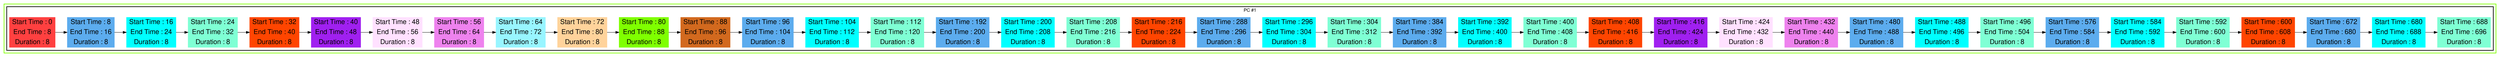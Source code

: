 digraph G {

fontname="Helvetica,Arial,sans-serif"
node [fontname="Helvetica,Arial,sans-serif"]
edge [fontname="Helvetica,Arial,sans-serif"]
graph [rankdir = "LR"];
node [fontsize = "20" shape = "ellipse"];

    subgraph cluster_Mod_0{
        color =chartreuse
        style = bold
        subgraph cluster_0{
           node [style=filled]
           color = black


            "node34" [
               label = "Start Time : 0 | End Time : 8 | Duration : 8"
               shape = "record"
               color = brown1
            ]

            "node0" [
               label = "Start Time : 8 | End Time : 16 | Duration : 8"
               shape = "record"
               color = steelblue2
            ]

            "node8" [
               label = "Start Time : 16 | End Time : 24 | Duration : 8"
               shape = "record"
               color = aqua
            ]

            "node16" [
               label = "Start Time : 24 | End Time : 32 | Duration : 8"
               shape = "record"
               color = aquamarine
            ]

            "node24" [
               label = "Start Time : 32 | End Time : 40 | Duration : 8"
               shape = "record"
               color = orangered1
            ]

            "node28" [
               label = "Start Time : 40 | End Time : 48 | Duration : 8"
               shape = "record"
               color = x11purple
            ]

            "node30" [
               label = "Start Time : 48 | End Time : 56 | Duration : 8"
               shape = "record"
               color = thistle1
            ]

            "node32" [
               label = "Start Time : 56 | End Time : 64 | Duration : 8"
               shape = "record"
               color = violet
            ]

            "node36" [
               label = "Start Time : 64 | End Time : 72 | Duration : 8"
               shape = "record"
               color = cadetblue1
            ]

            "node35" [
               label = "Start Time : 72 | End Time : 80 | Duration : 8"
               shape = "record"
               color = burlywood1
            ]

            "node37" [
               label = "Start Time : 80 | End Time : 88 | Duration : 8"
               shape = "record"
               color = chartreuse
            ]

            "node38" [
               label = "Start Time : 88 | End Time : 96 | Duration : 8"
               shape = "record"
               color = chocolate
            ]

            "node1" [
               label = "Start Time : 96 | End Time : 104 | Duration : 8"
               shape = "record"
               color = steelblue2
            ]

            "node9" [
               label = "Start Time : 104 | End Time : 112 | Duration : 8"
               shape = "record"
               color = aqua
            ]

            "node17" [
               label = "Start Time : 112 | End Time : 120 | Duration : 8"
               shape = "record"
               color = aquamarine
            ]

            "node2" [
               label = "Start Time : 192 | End Time : 200 | Duration : 8"
               shape = "record"
               color = steelblue2
            ]

            "node10" [
               label = "Start Time : 200 | End Time : 208 | Duration : 8"
               shape = "record"
               color = aqua
            ]

            "node18" [
               label = "Start Time : 208 | End Time : 216 | Duration : 8"
               shape = "record"
               color = aquamarine
            ]

            "node25" [
               label = "Start Time : 216 | End Time : 224 | Duration : 8"
               shape = "record"
               color = orangered1
            ]

            "node3" [
               label = "Start Time : 288 | End Time : 296 | Duration : 8"
               shape = "record"
               color = steelblue2
            ]

            "node11" [
               label = "Start Time : 296 | End Time : 304 | Duration : 8"
               shape = "record"
               color = aqua
            ]

            "node19" [
               label = "Start Time : 304 | End Time : 312 | Duration : 8"
               shape = "record"
               color = aquamarine
            ]

            "node4" [
               label = "Start Time : 384 | End Time : 392 | Duration : 8"
               shape = "record"
               color = steelblue2
            ]

            "node12" [
               label = "Start Time : 392 | End Time : 400 | Duration : 8"
               shape = "record"
               color = aqua
            ]

            "node20" [
               label = "Start Time : 400 | End Time : 408 | Duration : 8"
               shape = "record"
               color = aquamarine
            ]

            "node26" [
               label = "Start Time : 408 | End Time : 416 | Duration : 8"
               shape = "record"
               color = orangered1
            ]

            "node29" [
               label = "Start Time : 416 | End Time : 424 | Duration : 8"
               shape = "record"
               color = x11purple
            ]

            "node31" [
               label = "Start Time : 424 | End Time : 432 | Duration : 8"
               shape = "record"
               color = thistle1
            ]

            "node33" [
               label = "Start Time : 432 | End Time : 440 | Duration : 8"
               shape = "record"
               color = violet
            ]

            "node5" [
               label = "Start Time : 480 | End Time : 488 | Duration : 8"
               shape = "record"
               color = steelblue2
            ]

            "node13" [
               label = "Start Time : 488 | End Time : 496 | Duration : 8"
               shape = "record"
               color = aqua
            ]

            "node21" [
               label = "Start Time : 496 | End Time : 504 | Duration : 8"
               shape = "record"
               color = aquamarine
            ]

            "node6" [
               label = "Start Time : 576 | End Time : 584 | Duration : 8"
               shape = "record"
               color = steelblue2
            ]

            "node14" [
               label = "Start Time : 584 | End Time : 592 | Duration : 8"
               shape = "record"
               color = aqua
            ]

            "node22" [
               label = "Start Time : 592 | End Time : 600 | Duration : 8"
               shape = "record"
               color = aquamarine
            ]

            "node27" [
               label = "Start Time : 600 | End Time : 608 | Duration : 8"
               shape = "record"
               color = orangered1
            ]

            "node7" [
               label = "Start Time : 672 | End Time : 680 | Duration : 8"
               shape = "record"
               color = steelblue2
            ]

            "node15" [
               label = "Start Time : 680 | End Time : 688 | Duration : 8"
               shape = "record"
               color = aqua
            ]

            "node23" [
               label = "Start Time : 688 | End Time : 696 | Duration : 8"
               shape = "record"
               color = aquamarine
            ]

            node34 -> node0 -> node8 -> node16 -> node24 -> node28 -> node30 -> node32 -> node36 -> node35 -> node37 -> node38 -> node1 -> node9 -> node17 -> node2 -> node10 -> node18 -> node25 -> node3 -> node11 -> node19 -> node4 -> node12 -> node20 -> node26 -> node29 -> node31 -> node33 -> node5 -> node13 -> node21 -> node6 -> node14 -> node22 -> node27 -> node7 -> node15 -> node23

            label = "PC #1"

        }
    }




}

